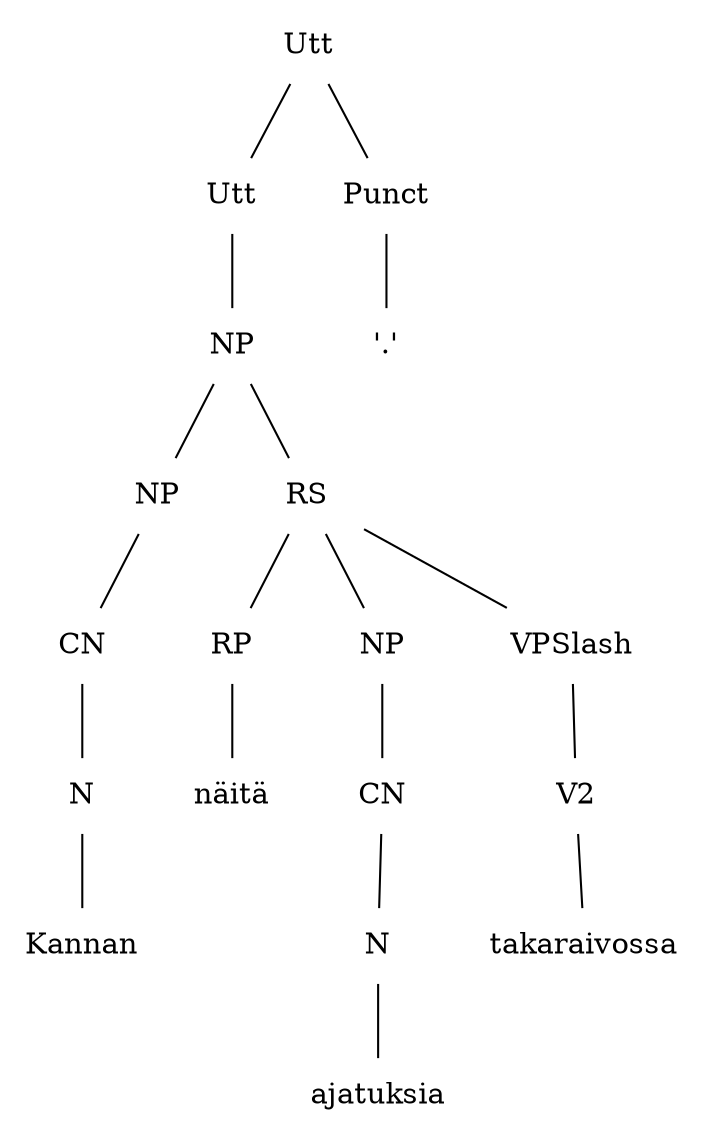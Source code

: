 graph {
n0[label = "Utt", style = "solid", shape = "plaintext"] ;
n0_0[label = "Utt", style = "solid", shape = "plaintext"] ;
n0 -- n0_0 [style = "solid"];
n0_0_0[label = "NP", style = "solid", shape = "plaintext"] ;
n0_0 -- n0_0_0 [style = "solid"];
n0_0_0_0[label = "NP", style = "solid", shape = "plaintext"] ;
n0_0_0 -- n0_0_0_0 [style = "solid"];
n0_0_0_0_0[label = "CN", style = "solid", shape = "plaintext"] ;
n0_0_0_0 -- n0_0_0_0_0 [style = "solid"];
n0_0_0_0_0_0[label = "N", style = "solid", shape = "plaintext"] ;
n0_0_0_0_0 -- n0_0_0_0_0_0 [style = "solid"];
n0_0_0_0_0_0_0[label = "Kannan", style = "solid", shape = "plaintext"] ;
n0_0_0_0_0_0 -- n0_0_0_0_0_0_0 [style = "solid"];
n1_0_0_0[label = "RS", style = "solid", shape = "plaintext"] ;
n0_0_0 -- n1_0_0_0 [style = "solid"];
n0_1_0_0_0[label = "RP", style = "solid", shape = "plaintext"] ;
n1_0_0_0 -- n0_1_0_0_0 [style = "solid"];
n0_0_1_0_0_0[label = "näitä", style = "solid", shape = "plaintext"] ;
n0_1_0_0_0 -- n0_0_1_0_0_0 [style = "solid"];
n1_1_0_0_0[label = "NP", style = "solid", shape = "plaintext"] ;
n1_0_0_0 -- n1_1_0_0_0 [style = "solid"];
n0_1_1_0_0_0[label = "CN", style = "solid", shape = "plaintext"] ;
n1_1_0_0_0 -- n0_1_1_0_0_0 [style = "solid"];
n0_0_1_1_0_0_0[label = "N", style = "solid", shape = "plaintext"] ;
n0_1_1_0_0_0 -- n0_0_1_1_0_0_0 [style = "solid"];
n0_0_0_1_1_0_0_0[label = "ajatuksia", style = "solid", shape = "plaintext"] ;
n0_0_1_1_0_0_0 -- n0_0_0_1_1_0_0_0 [style = "solid"];
n2_1_0_0_0[label = "VPSlash", style = "solid", shape = "plaintext"] ;
n1_0_0_0 -- n2_1_0_0_0 [style = "solid"];
n0_2_1_0_0_0[label = "V2", style = "solid", shape = "plaintext"] ;
n2_1_0_0_0 -- n0_2_1_0_0_0 [style = "solid"];
n0_0_2_1_0_0_0[label = "takaraivossa", style = "solid", shape = "plaintext"] ;
n0_2_1_0_0_0 -- n0_0_2_1_0_0_0 [style = "solid"];
n1_0[label = "Punct", style = "solid", shape = "plaintext"] ;
n0 -- n1_0 [style = "solid"];
n0_1_0[label = "'.'", style = "solid", shape = "plaintext"] ;
n1_0 -- n0_1_0 [style = "solid"];
}